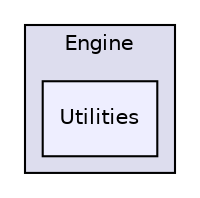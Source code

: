 digraph G {
  compound=true
  node [ fontsize="10", fontname="Helvetica"];
  edge [ labelfontsize="10", labelfontname="Helvetica"];
  subgraph clusterdir_fbcf171215a99c72cbd8617030b138fc {
    graph [ bgcolor="#ddddee", pencolor="black", label="Engine" fontname="Helvetica", fontsize="10", URL="dir_fbcf171215a99c72cbd8617030b138fc.html"]
  dir_40908cff02447e95f637c3a3b308168f [shape=box, label="Utilities", style="filled", fillcolor="#eeeeff", pencolor="black", URL="dir_40908cff02447e95f637c3a3b308168f.html"];
  }
}
